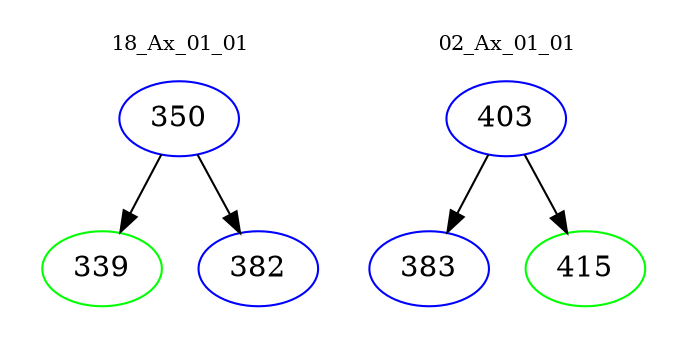 digraph{
subgraph cluster_0 {
color = white
label = "18_Ax_01_01";
fontsize=10;
T0_350 [label="350", color="blue"]
T0_350 -> T0_339 [color="black"]
T0_339 [label="339", color="green"]
T0_350 -> T0_382 [color="black"]
T0_382 [label="382", color="blue"]
}
subgraph cluster_1 {
color = white
label = "02_Ax_01_01";
fontsize=10;
T1_403 [label="403", color="blue"]
T1_403 -> T1_383 [color="black"]
T1_383 [label="383", color="blue"]
T1_403 -> T1_415 [color="black"]
T1_415 [label="415", color="green"]
}
}
